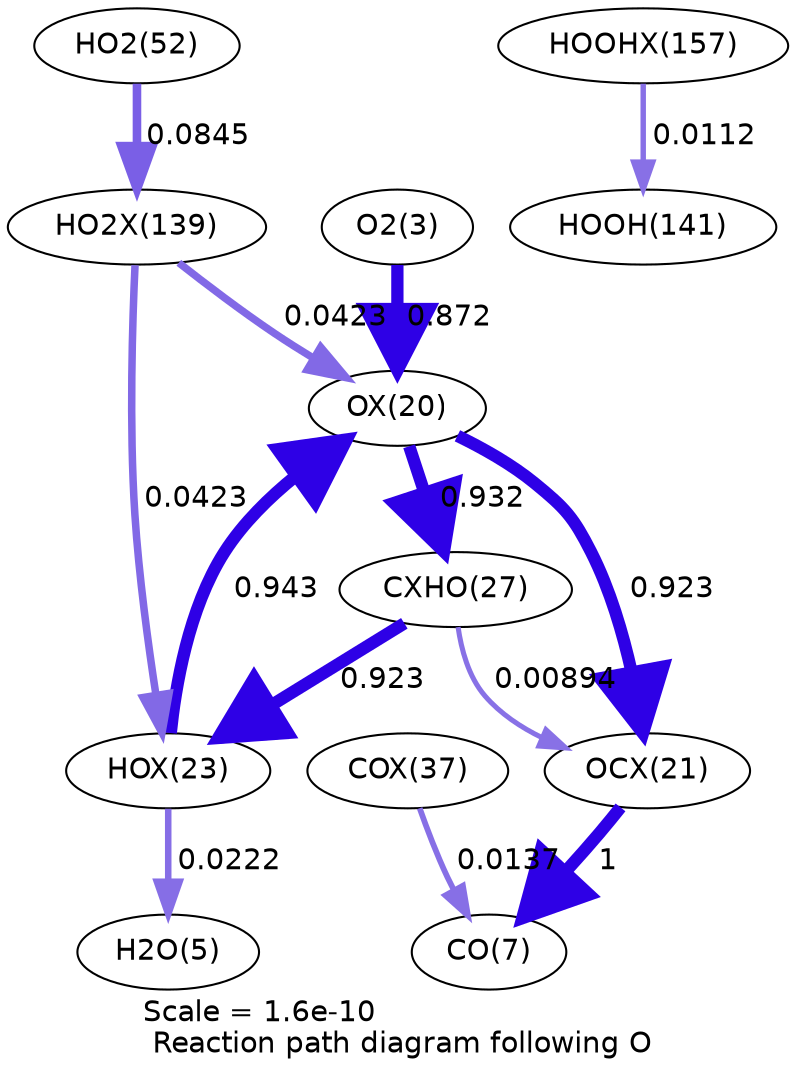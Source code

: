 digraph reaction_paths {
center=1;
s5 -> s26[fontname="Helvetica", penwidth=5.9, arrowsize=2.95, color="0.7, 1.37, 0.9"
, label=" 0.872"];
s26 -> s32[fontname="Helvetica", penwidth=5.95, arrowsize=2.97, color="0.7, 1.43, 0.9"
, label=" 0.932"];
s29 -> s26[fontname="Helvetica", penwidth=5.96, arrowsize=2.98, color="0.7, 1.44, 0.9"
, label=" 0.943"];
s26 -> s27[fontname="Helvetica", penwidth=5.94, arrowsize=2.97, color="0.7, 1.42, 0.9"
, label=" 0.923"];
s41 -> s26[fontname="Helvetica", penwidth=3.61, arrowsize=1.81, color="0.7, 0.542, 0.9"
, label=" 0.0423"];
s32 -> s29[fontname="Helvetica", penwidth=5.94, arrowsize=2.97, color="0.7, 1.42, 0.9"
, label=" 0.923"];
s32 -> s27[fontname="Helvetica", penwidth=2.44, arrowsize=1.22, color="0.7, 0.509, 0.9"
, label=" 0.00894"];
s29 -> s7[fontname="Helvetica", penwidth=3.13, arrowsize=1.56, color="0.7, 0.522, 0.9"
, label=" 0.0222"];
s41 -> s29[fontname="Helvetica", penwidth=3.61, arrowsize=1.81, color="0.7, 0.542, 0.9"
, label=" 0.0423"];
s27 -> s9[fontname="Helvetica", penwidth=6, arrowsize=3, color="0.7, 1.5, 0.9"
, label=" 1"];
s37 -> s9[fontname="Helvetica", penwidth=2.76, arrowsize=1.38, color="0.7, 0.514, 0.9"
, label=" 0.0137"];
s21 -> s41[fontname="Helvetica", penwidth=4.13, arrowsize=2.07, color="0.7, 0.584, 0.9"
, label=" 0.0845"];
s42 -> s22[fontname="Helvetica", penwidth=2.61, arrowsize=1.3, color="0.7, 0.511, 0.9"
, label=" 0.0112"];
s5 [ fontname="Helvetica", label="O2(3)"];
s7 [ fontname="Helvetica", label="H2O(5)"];
s9 [ fontname="Helvetica", label="CO(7)"];
s21 [ fontname="Helvetica", label="HO2(52)"];
s22 [ fontname="Helvetica", label="HOOH(141)"];
s26 [ fontname="Helvetica", label="OX(20)"];
s27 [ fontname="Helvetica", label="OCX(21)"];
s29 [ fontname="Helvetica", label="HOX(23)"];
s32 [ fontname="Helvetica", label="CXHO(27)"];
s37 [ fontname="Helvetica", label="COX(37)"];
s41 [ fontname="Helvetica", label="HO2X(139)"];
s42 [ fontname="Helvetica", label="HOOHX(157)"];
 label = "Scale = 1.6e-10\l Reaction path diagram following O";
 fontname = "Helvetica";
}
